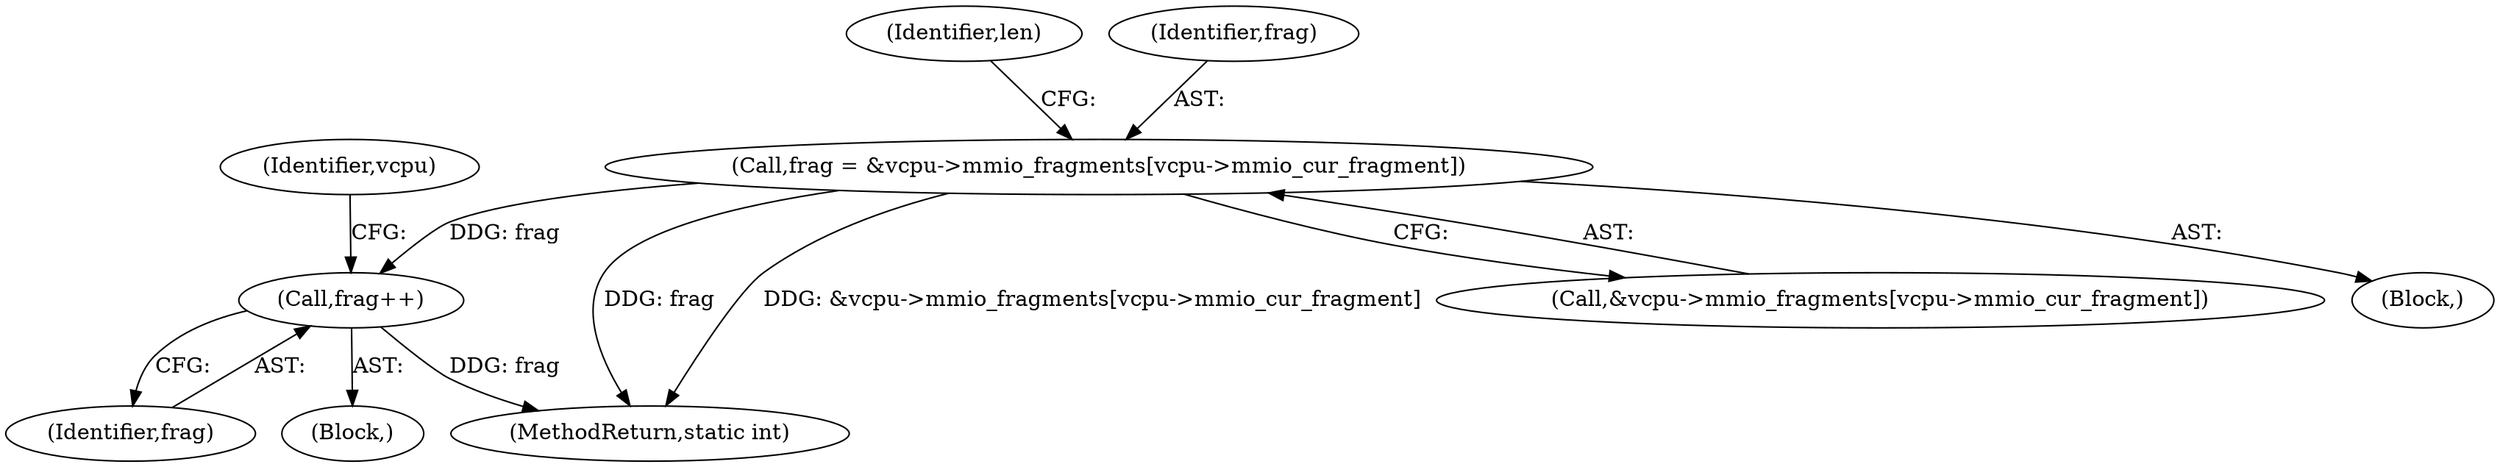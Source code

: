 digraph "0_linux_a08d3b3b99efd509133946056531cdf8f3a0c09b@array" {
"1000120" [label="(Call,frag = &vcpu->mmio_fragments[vcpu->mmio_cur_fragment])"];
"1000159" [label="(Call,frag++)"];
"1000131" [label="(Identifier,len)"];
"1000121" [label="(Identifier,frag)"];
"1000163" [label="(Identifier,vcpu)"];
"1000271" [label="(MethodReturn,static int)"];
"1000159" [label="(Call,frag++)"];
"1000160" [label="(Identifier,frag)"];
"1000122" [label="(Call,&vcpu->mmio_fragments[vcpu->mmio_cur_fragment])"];
"1000120" [label="(Call,frag = &vcpu->mmio_fragments[vcpu->mmio_cur_fragment])"];
"1000158" [label="(Block,)"];
"1000106" [label="(Block,)"];
"1000120" -> "1000106"  [label="AST: "];
"1000120" -> "1000122"  [label="CFG: "];
"1000121" -> "1000120"  [label="AST: "];
"1000122" -> "1000120"  [label="AST: "];
"1000131" -> "1000120"  [label="CFG: "];
"1000120" -> "1000271"  [label="DDG: frag"];
"1000120" -> "1000271"  [label="DDG: &vcpu->mmio_fragments[vcpu->mmio_cur_fragment]"];
"1000120" -> "1000159"  [label="DDG: frag"];
"1000159" -> "1000158"  [label="AST: "];
"1000159" -> "1000160"  [label="CFG: "];
"1000160" -> "1000159"  [label="AST: "];
"1000163" -> "1000159"  [label="CFG: "];
"1000159" -> "1000271"  [label="DDG: frag"];
}
